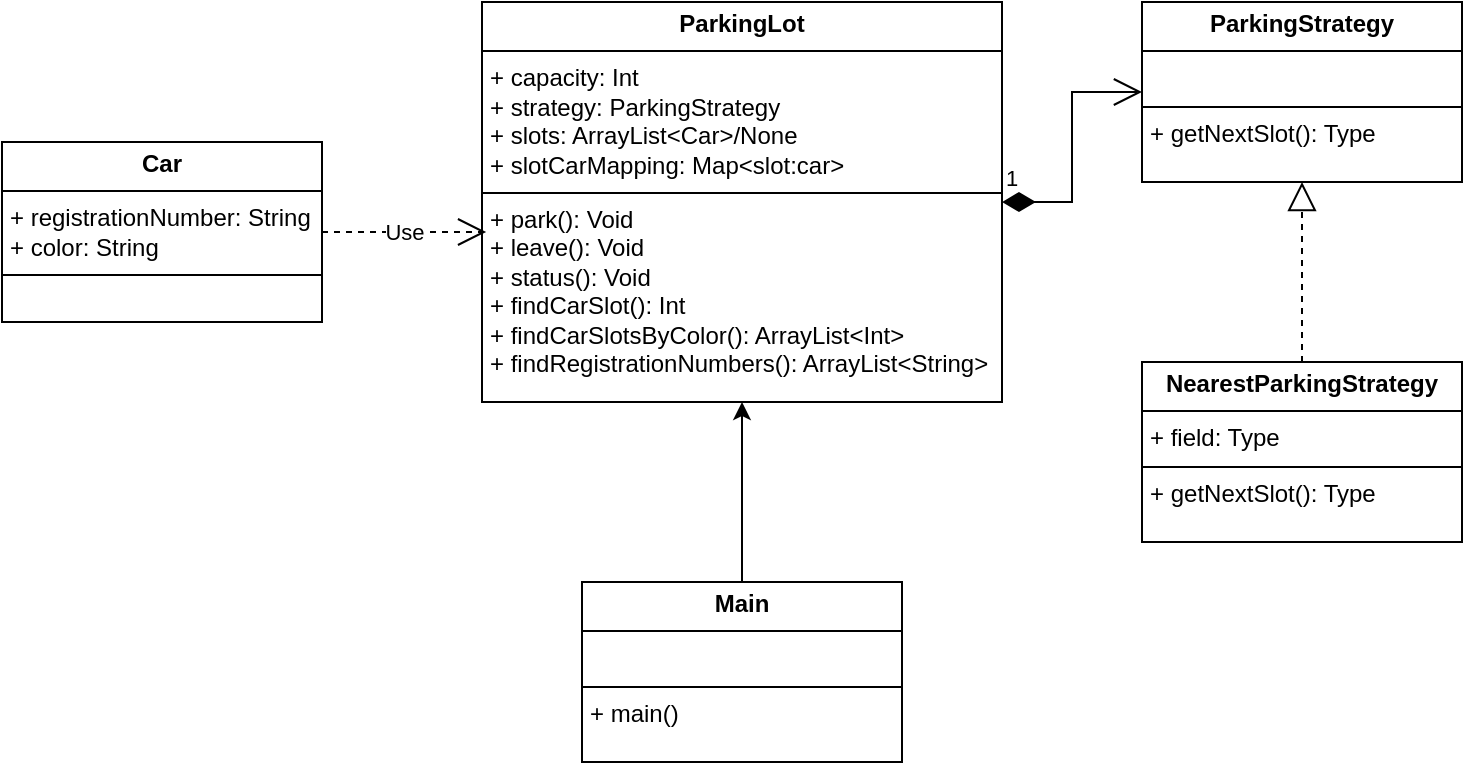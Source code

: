 <mxfile version="24.4.9" type="github">
  <diagram name="Page-1" id="GfvWfB0z83DtHifbfxev">
    <mxGraphModel dx="1428" dy="731" grid="1" gridSize="10" guides="1" tooltips="1" connect="1" arrows="1" fold="1" page="1" pageScale="1" pageWidth="827" pageHeight="1169" math="0" shadow="0">
      <root>
        <mxCell id="0" />
        <mxCell id="1" parent="0" />
        <mxCell id="FTJ8wqwHlXEPXuDLHr6Y-1" value="&lt;p style=&quot;margin:0px;margin-top:4px;text-align:center;&quot;&gt;&lt;b&gt;ParkingLot&lt;/b&gt;&lt;/p&gt;&lt;hr size=&quot;1&quot; style=&quot;border-style:solid;&quot;&gt;&lt;p style=&quot;margin:0px;margin-left:4px;&quot;&gt;+ capacity: Int&lt;/p&gt;&lt;p style=&quot;margin:0px;margin-left:4px;&quot;&gt;+ strategy: ParkingStrategy&lt;/p&gt;&lt;p style=&quot;margin:0px;margin-left:4px;&quot;&gt;+ slots: ArrayList&amp;lt;Car&amp;gt;/None&lt;/p&gt;&lt;p style=&quot;margin:0px;margin-left:4px;&quot;&gt;+ slotCarMapping: Map&amp;lt;slot:car&amp;gt;&lt;/p&gt;&lt;hr size=&quot;1&quot; style=&quot;border-style:solid;&quot;&gt;&lt;p style=&quot;margin:0px;margin-left:4px;&quot;&gt;+ park(): Void&lt;/p&gt;&lt;p style=&quot;margin:0px;margin-left:4px;&quot;&gt;+ leave(): Void&lt;/p&gt;&lt;p style=&quot;margin:0px;margin-left:4px;&quot;&gt;+ status(): Void&lt;/p&gt;&lt;p style=&quot;margin:0px;margin-left:4px;&quot;&gt;+ findCarSlot(): Int&lt;/p&gt;&lt;p style=&quot;margin:0px;margin-left:4px;&quot;&gt;+ findCarSlotsByColor(): ArrayList&amp;lt;Int&amp;gt;&lt;/p&gt;&lt;p style=&quot;margin:0px;margin-left:4px;&quot;&gt;+ findRegistrationNumbers(): ArrayList&amp;lt;String&amp;gt;&lt;/p&gt;&lt;p style=&quot;margin:0px;margin-left:4px;&quot;&gt;&lt;br&gt;&lt;/p&gt;" style="verticalAlign=top;align=left;overflow=fill;html=1;whiteSpace=wrap;" vertex="1" parent="1">
          <mxGeometry x="260" y="80" width="260" height="200" as="geometry" />
        </mxCell>
        <mxCell id="FTJ8wqwHlXEPXuDLHr6Y-2" value="&lt;p style=&quot;margin:0px;margin-top:4px;text-align:center;&quot;&gt;&lt;b&gt;ParkingStrategy&lt;/b&gt;&lt;/p&gt;&lt;hr size=&quot;1&quot; style=&quot;border-style:solid;&quot;&gt;&lt;p style=&quot;margin:0px;margin-left:4px;&quot;&gt;&lt;br&gt;&lt;/p&gt;&lt;hr size=&quot;1&quot; style=&quot;border-style:solid;&quot;&gt;&lt;p style=&quot;margin:0px;margin-left:4px;&quot;&gt;+ getNextSlot(): Type&lt;/p&gt;" style="verticalAlign=top;align=left;overflow=fill;html=1;whiteSpace=wrap;" vertex="1" parent="1">
          <mxGeometry x="590" y="80" width="160" height="90" as="geometry" />
        </mxCell>
        <mxCell id="FTJ8wqwHlXEPXuDLHr6Y-3" value="&lt;p style=&quot;margin:0px;margin-top:4px;text-align:center;&quot;&gt;&lt;b&gt;NearestParkingStrategy&lt;/b&gt;&lt;/p&gt;&lt;hr size=&quot;1&quot; style=&quot;border-style:solid;&quot;&gt;&lt;p style=&quot;margin:0px;margin-left:4px;&quot;&gt;+ field: Type&lt;/p&gt;&lt;hr size=&quot;1&quot; style=&quot;border-style:solid;&quot;&gt;&lt;p style=&quot;margin:0px;margin-left:4px;&quot;&gt;+ getNextSlot(): Type&lt;/p&gt;" style="verticalAlign=top;align=left;overflow=fill;html=1;whiteSpace=wrap;" vertex="1" parent="1">
          <mxGeometry x="590" y="260" width="160" height="90" as="geometry" />
        </mxCell>
        <mxCell id="FTJ8wqwHlXEPXuDLHr6Y-5" value="" style="endArrow=block;dashed=1;endFill=0;endSize=12;html=1;rounded=0;entryX=0.5;entryY=1;entryDx=0;entryDy=0;exitX=0.5;exitY=0;exitDx=0;exitDy=0;" edge="1" parent="1" source="FTJ8wqwHlXEPXuDLHr6Y-3" target="FTJ8wqwHlXEPXuDLHr6Y-2">
          <mxGeometry width="160" relative="1" as="geometry">
            <mxPoint x="670" y="250" as="sourcePoint" />
            <mxPoint x="490" y="380" as="targetPoint" />
          </mxGeometry>
        </mxCell>
        <mxCell id="FTJ8wqwHlXEPXuDLHr6Y-6" value="1" style="endArrow=open;html=1;endSize=12;startArrow=diamondThin;startSize=14;startFill=1;edgeStyle=orthogonalEdgeStyle;align=left;verticalAlign=bottom;rounded=0;exitX=1;exitY=0.5;exitDx=0;exitDy=0;entryX=0;entryY=0.5;entryDx=0;entryDy=0;" edge="1" parent="1" source="FTJ8wqwHlXEPXuDLHr6Y-1" target="FTJ8wqwHlXEPXuDLHr6Y-2">
          <mxGeometry x="-1" y="3" relative="1" as="geometry">
            <mxPoint x="330" y="380" as="sourcePoint" />
            <mxPoint x="490" y="380" as="targetPoint" />
          </mxGeometry>
        </mxCell>
        <mxCell id="FTJ8wqwHlXEPXuDLHr6Y-7" value="&lt;p style=&quot;margin:0px;margin-top:4px;text-align:center;&quot;&gt;&lt;b&gt;Car&lt;/b&gt;&lt;/p&gt;&lt;hr size=&quot;1&quot; style=&quot;border-style:solid;&quot;&gt;&lt;p style=&quot;margin:0px;margin-left:4px;&quot;&gt;+ registrationNumber: String&lt;/p&gt;&lt;p style=&quot;margin:0px;margin-left:4px;&quot;&gt;+ color: String&lt;/p&gt;&lt;hr size=&quot;1&quot; style=&quot;border-style:solid;&quot;&gt;&lt;p style=&quot;margin:0px;margin-left:4px;&quot;&gt;&lt;br&gt;&lt;/p&gt;" style="verticalAlign=top;align=left;overflow=fill;html=1;whiteSpace=wrap;" vertex="1" parent="1">
          <mxGeometry x="20" y="150" width="160" height="90" as="geometry" />
        </mxCell>
        <mxCell id="FTJ8wqwHlXEPXuDLHr6Y-8" value="Use" style="endArrow=open;endSize=12;dashed=1;html=1;rounded=0;exitX=1;exitY=0.5;exitDx=0;exitDy=0;entryX=0.008;entryY=0.575;entryDx=0;entryDy=0;entryPerimeter=0;" edge="1" parent="1" source="FTJ8wqwHlXEPXuDLHr6Y-7" target="FTJ8wqwHlXEPXuDLHr6Y-1">
          <mxGeometry width="160" relative="1" as="geometry">
            <mxPoint x="330" y="380" as="sourcePoint" />
            <mxPoint x="490" y="380" as="targetPoint" />
          </mxGeometry>
        </mxCell>
        <mxCell id="FTJ8wqwHlXEPXuDLHr6Y-11" style="edgeStyle=orthogonalEdgeStyle;rounded=0;orthogonalLoop=1;jettySize=auto;html=1;exitX=0.5;exitY=0;exitDx=0;exitDy=0;entryX=0.5;entryY=1;entryDx=0;entryDy=0;" edge="1" parent="1" source="FTJ8wqwHlXEPXuDLHr6Y-9" target="FTJ8wqwHlXEPXuDLHr6Y-1">
          <mxGeometry relative="1" as="geometry" />
        </mxCell>
        <mxCell id="FTJ8wqwHlXEPXuDLHr6Y-9" value="&lt;p style=&quot;margin:0px;margin-top:4px;text-align:center;&quot;&gt;&lt;b&gt;Main&lt;/b&gt;&lt;/p&gt;&lt;hr size=&quot;1&quot; style=&quot;border-style:solid;&quot;&gt;&lt;p style=&quot;margin:0px;margin-left:4px;&quot;&gt;&lt;br&gt;&lt;/p&gt;&lt;hr size=&quot;1&quot; style=&quot;border-style:solid;&quot;&gt;&lt;p style=&quot;margin:0px;margin-left:4px;&quot;&gt;+ main()&lt;/p&gt;" style="verticalAlign=top;align=left;overflow=fill;html=1;whiteSpace=wrap;" vertex="1" parent="1">
          <mxGeometry x="310" y="370" width="160" height="90" as="geometry" />
        </mxCell>
      </root>
    </mxGraphModel>
  </diagram>
</mxfile>
